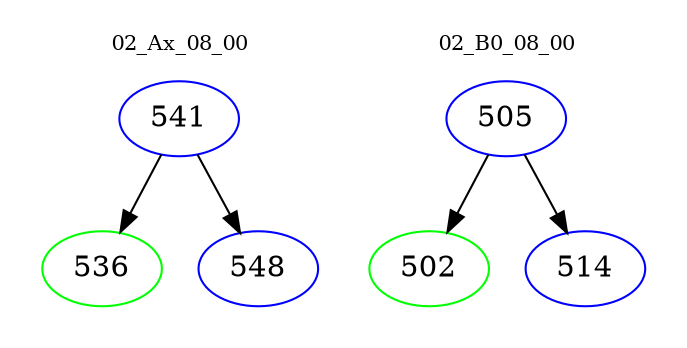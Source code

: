 digraph{
subgraph cluster_0 {
color = white
label = "02_Ax_08_00";
fontsize=10;
T0_541 [label="541", color="blue"]
T0_541 -> T0_536 [color="black"]
T0_536 [label="536", color="green"]
T0_541 -> T0_548 [color="black"]
T0_548 [label="548", color="blue"]
}
subgraph cluster_1 {
color = white
label = "02_B0_08_00";
fontsize=10;
T1_505 [label="505", color="blue"]
T1_505 -> T1_502 [color="black"]
T1_502 [label="502", color="green"]
T1_505 -> T1_514 [color="black"]
T1_514 [label="514", color="blue"]
}
}
